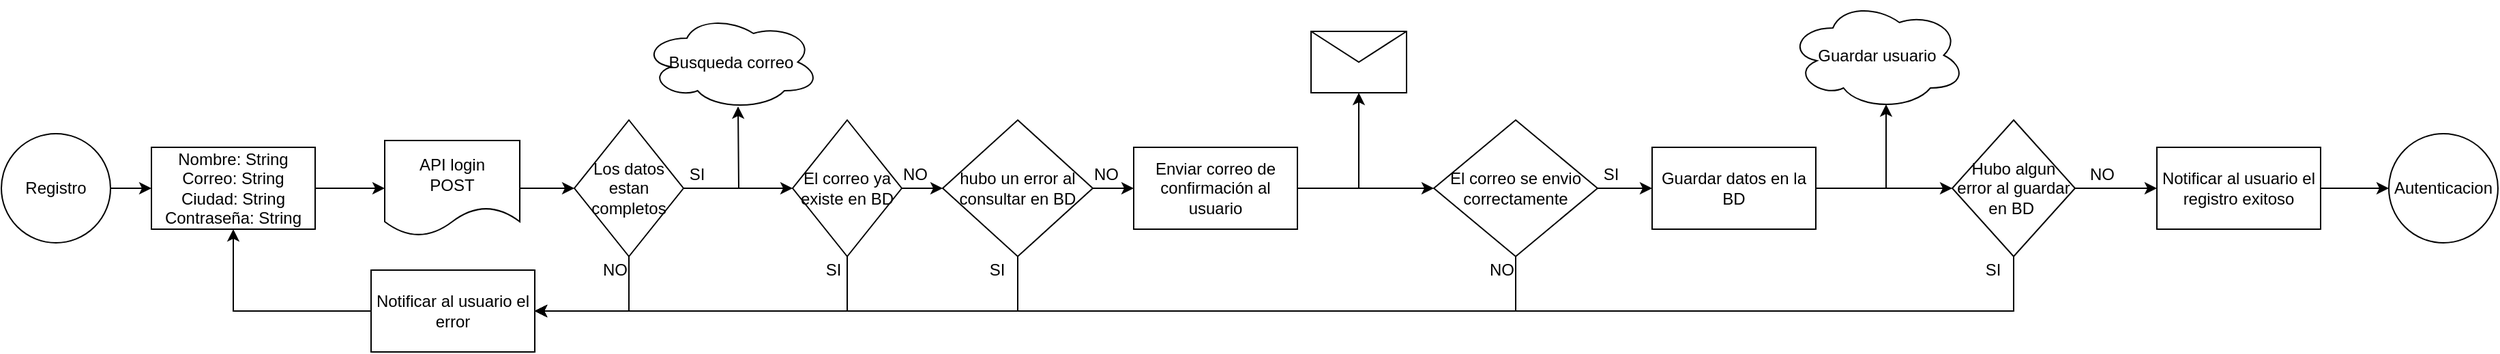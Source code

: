 <mxfile version="13.6.6" type="device"><diagram id="S7D6Jp1KNWC268z32BDx" name="Page-1"><mxGraphModel dx="866" dy="442" grid="1" gridSize="10" guides="1" tooltips="1" connect="1" arrows="1" fold="1" page="1" pageScale="1" pageWidth="827" pageHeight="1169" math="0" shadow="0"><root><mxCell id="0"/><mxCell id="1" parent="0"/><mxCell id="V9rB9FtFq39Cv7IholRS-50" style="edgeStyle=orthogonalEdgeStyle;rounded=0;orthogonalLoop=1;jettySize=auto;html=1;exitX=1;exitY=0.5;exitDx=0;exitDy=0;entryX=0;entryY=0.5;entryDx=0;entryDy=0;" parent="1" source="V9rB9FtFq39Cv7IholRS-6" target="V9rB9FtFq39Cv7IholRS-7" edge="1"><mxGeometry relative="1" as="geometry"/></mxCell><mxCell id="V9rB9FtFq39Cv7IholRS-6" value="Registro" style="ellipse;whiteSpace=wrap;html=1;aspect=fixed;" parent="1" vertex="1"><mxGeometry x="40" y="110" width="80" height="80" as="geometry"/></mxCell><mxCell id="V9rB9FtFq39Cv7IholRS-10" value="" style="edgeStyle=orthogonalEdgeStyle;rounded=0;orthogonalLoop=1;jettySize=auto;html=1;" parent="1" source="V9rB9FtFq39Cv7IholRS-7" target="V9rB9FtFq39Cv7IholRS-9" edge="1"><mxGeometry relative="1" as="geometry"/></mxCell><mxCell id="V9rB9FtFq39Cv7IholRS-7" value="Nombre: String&lt;br&gt;Correo: String&lt;br&gt;Ciudad: String&lt;br&gt;Contraseña: String" style="rounded=0;whiteSpace=wrap;html=1;" parent="1" vertex="1"><mxGeometry x="150" y="120" width="120" height="60" as="geometry"/></mxCell><mxCell id="V9rB9FtFq39Cv7IholRS-13" value="" style="edgeStyle=orthogonalEdgeStyle;rounded=0;orthogonalLoop=1;jettySize=auto;html=1;" parent="1" source="V9rB9FtFq39Cv7IholRS-9" target="V9rB9FtFq39Cv7IholRS-12" edge="1"><mxGeometry relative="1" as="geometry"/></mxCell><mxCell id="V9rB9FtFq39Cv7IholRS-9" value="API login&lt;br&gt;POST" style="shape=document;whiteSpace=wrap;html=1;boundedLbl=1;" parent="1" vertex="1"><mxGeometry x="321" y="115" width="99" height="70" as="geometry"/></mxCell><mxCell id="V9rB9FtFq39Cv7IholRS-14" style="edgeStyle=orthogonalEdgeStyle;rounded=0;orthogonalLoop=1;jettySize=auto;html=1;exitX=0.5;exitY=1;exitDx=0;exitDy=0;entryX=1;entryY=0.5;entryDx=0;entryDy=0;" parent="1" source="V9rB9FtFq39Cv7IholRS-12" target="rVhATGtxJTVivi9uhS7u-1" edge="1"><mxGeometry relative="1" as="geometry"><Array as="points"><mxPoint x="500" y="240"/></Array></mxGeometry></mxCell><mxCell id="V9rB9FtFq39Cv7IholRS-16" value="" style="edgeStyle=orthogonalEdgeStyle;rounded=0;orthogonalLoop=1;jettySize=auto;html=1;" parent="1" source="V9rB9FtFq39Cv7IholRS-12" target="V9rB9FtFq39Cv7IholRS-15" edge="1"><mxGeometry relative="1" as="geometry"/></mxCell><mxCell id="V9rB9FtFq39Cv7IholRS-45" style="edgeStyle=orthogonalEdgeStyle;rounded=0;orthogonalLoop=1;jettySize=auto;html=1;exitX=1;exitY=0.5;exitDx=0;exitDy=0;" parent="1" source="V9rB9FtFq39Cv7IholRS-12" edge="1"><mxGeometry relative="1" as="geometry"><mxPoint x="580" y="90" as="targetPoint"/></mxGeometry></mxCell><mxCell id="V9rB9FtFq39Cv7IholRS-12" value="Los datos estan completos" style="rhombus;whiteSpace=wrap;html=1;" parent="1" vertex="1"><mxGeometry x="460" y="100" width="80" height="100" as="geometry"/></mxCell><mxCell id="V9rB9FtFq39Cv7IholRS-17" style="edgeStyle=orthogonalEdgeStyle;rounded=0;orthogonalLoop=1;jettySize=auto;html=1;exitX=0.5;exitY=1;exitDx=0;exitDy=0;entryX=1;entryY=0.5;entryDx=0;entryDy=0;" parent="1" source="V9rB9FtFq39Cv7IholRS-15" target="rVhATGtxJTVivi9uhS7u-1" edge="1"><mxGeometry relative="1" as="geometry"><Array as="points"><mxPoint x="660" y="240"/></Array></mxGeometry></mxCell><mxCell id="V9rB9FtFq39Cv7IholRS-19" value="" style="edgeStyle=orthogonalEdgeStyle;rounded=0;orthogonalLoop=1;jettySize=auto;html=1;" parent="1" source="V9rB9FtFq39Cv7IholRS-15" target="V9rB9FtFq39Cv7IholRS-18" edge="1"><mxGeometry relative="1" as="geometry"/></mxCell><mxCell id="V9rB9FtFq39Cv7IholRS-15" value="El correo ya existe en BD" style="rhombus;whiteSpace=wrap;html=1;" parent="1" vertex="1"><mxGeometry x="620" y="100" width="80" height="100" as="geometry"/></mxCell><mxCell id="V9rB9FtFq39Cv7IholRS-20" style="edgeStyle=orthogonalEdgeStyle;rounded=0;orthogonalLoop=1;jettySize=auto;html=1;exitX=0.5;exitY=1;exitDx=0;exitDy=0;entryX=1;entryY=0.5;entryDx=0;entryDy=0;" parent="1" source="V9rB9FtFq39Cv7IholRS-18" target="rVhATGtxJTVivi9uhS7u-1" edge="1"><mxGeometry relative="1" as="geometry"><Array as="points"><mxPoint x="785" y="240"/></Array></mxGeometry></mxCell><mxCell id="V9rB9FtFq39Cv7IholRS-27" value="" style="edgeStyle=orthogonalEdgeStyle;rounded=0;orthogonalLoop=1;jettySize=auto;html=1;" parent="1" source="V9rB9FtFq39Cv7IholRS-18" edge="1"><mxGeometry relative="1" as="geometry"><mxPoint x="870" y="150" as="targetPoint"/></mxGeometry></mxCell><mxCell id="V9rB9FtFq39Cv7IholRS-18" value="hubo un error al consultar en BD" style="rhombus;whiteSpace=wrap;html=1;" parent="1" vertex="1"><mxGeometry x="730" y="100" width="110" height="100" as="geometry"/></mxCell><mxCell id="V9rB9FtFq39Cv7IholRS-21" value="SI" style="text;html=1;strokeColor=none;fillColor=none;align=center;verticalAlign=middle;whiteSpace=wrap;rounded=0;" parent="1" vertex="1"><mxGeometry x="530" y="130" width="40" height="20" as="geometry"/></mxCell><mxCell id="V9rB9FtFq39Cv7IholRS-22" value="SI" style="text;html=1;strokeColor=none;fillColor=none;align=center;verticalAlign=middle;whiteSpace=wrap;rounded=0;" parent="1" vertex="1"><mxGeometry x="630" y="200" width="40" height="20" as="geometry"/></mxCell><mxCell id="V9rB9FtFq39Cv7IholRS-24" value="NO" style="text;html=1;strokeColor=none;fillColor=none;align=center;verticalAlign=middle;whiteSpace=wrap;rounded=0;" parent="1" vertex="1"><mxGeometry x="470" y="200" width="40" height="20" as="geometry"/></mxCell><mxCell id="V9rB9FtFq39Cv7IholRS-25" value="NO" style="text;html=1;strokeColor=none;fillColor=none;align=center;verticalAlign=middle;whiteSpace=wrap;rounded=0;" parent="1" vertex="1"><mxGeometry x="690" y="130" width="40" height="20" as="geometry"/></mxCell><mxCell id="V9rB9FtFq39Cv7IholRS-28" value="SI" style="text;html=1;strokeColor=none;fillColor=none;align=center;verticalAlign=middle;whiteSpace=wrap;rounded=0;" parent="1" vertex="1"><mxGeometry x="750" y="200" width="40" height="20" as="geometry"/></mxCell><mxCell id="V9rB9FtFq39Cv7IholRS-29" value="NO" style="text;html=1;strokeColor=none;fillColor=none;align=center;verticalAlign=middle;whiteSpace=wrap;rounded=0;" parent="1" vertex="1"><mxGeometry x="830" y="130" width="40" height="20" as="geometry"/></mxCell><mxCell id="V9rB9FtFq39Cv7IholRS-32" value="" style="edgeStyle=orthogonalEdgeStyle;rounded=0;orthogonalLoop=1;jettySize=auto;html=1;" parent="1" source="V9rB9FtFq39Cv7IholRS-30" target="V9rB9FtFq39Cv7IholRS-31" edge="1"><mxGeometry relative="1" as="geometry"/></mxCell><mxCell id="V9rB9FtFq39Cv7IholRS-52" style="edgeStyle=orthogonalEdgeStyle;rounded=0;orthogonalLoop=1;jettySize=auto;html=1;exitX=1;exitY=0.5;exitDx=0;exitDy=0;entryX=0.5;entryY=1;entryDx=0;entryDy=0;" parent="1" source="V9rB9FtFq39Cv7IholRS-30" target="V9rB9FtFq39Cv7IholRS-49" edge="1"><mxGeometry relative="1" as="geometry"/></mxCell><mxCell id="V9rB9FtFq39Cv7IholRS-30" value="Enviar correo de confirmación al usuario" style="rounded=0;whiteSpace=wrap;html=1;" parent="1" vertex="1"><mxGeometry x="870" y="120" width="120" height="60" as="geometry"/></mxCell><mxCell id="V9rB9FtFq39Cv7IholRS-33" style="edgeStyle=orthogonalEdgeStyle;rounded=0;orthogonalLoop=1;jettySize=auto;html=1;exitX=0.5;exitY=1;exitDx=0;exitDy=0;entryX=1;entryY=0.5;entryDx=0;entryDy=0;" parent="1" source="V9rB9FtFq39Cv7IholRS-31" target="rVhATGtxJTVivi9uhS7u-1" edge="1"><mxGeometry relative="1" as="geometry"><Array as="points"><mxPoint x="1150" y="240"/></Array></mxGeometry></mxCell><mxCell id="V9rB9FtFq39Cv7IholRS-35" value="" style="edgeStyle=orthogonalEdgeStyle;rounded=0;orthogonalLoop=1;jettySize=auto;html=1;" parent="1" source="V9rB9FtFq39Cv7IholRS-31" target="V9rB9FtFq39Cv7IholRS-34" edge="1"><mxGeometry relative="1" as="geometry"/></mxCell><mxCell id="V9rB9FtFq39Cv7IholRS-31" value="El correo se envio correctamente" style="rhombus;whiteSpace=wrap;html=1;" parent="1" vertex="1"><mxGeometry x="1090" y="100" width="120" height="100" as="geometry"/></mxCell><mxCell id="V9rB9FtFq39Cv7IholRS-38" value="" style="edgeStyle=orthogonalEdgeStyle;rounded=0;orthogonalLoop=1;jettySize=auto;html=1;" parent="1" source="V9rB9FtFq39Cv7IholRS-34" target="V9rB9FtFq39Cv7IholRS-36" edge="1"><mxGeometry relative="1" as="geometry"/></mxCell><mxCell id="PFm1MwBTnkzmOs625C88-3" style="edgeStyle=orthogonalEdgeStyle;rounded=0;orthogonalLoop=1;jettySize=auto;html=1;exitX=1;exitY=0.5;exitDx=0;exitDy=0;entryX=0.55;entryY=0.95;entryDx=0;entryDy=0;entryPerimeter=0;" edge="1" parent="1" source="V9rB9FtFq39Cv7IholRS-34" target="V9rB9FtFq39Cv7IholRS-39"><mxGeometry relative="1" as="geometry"/></mxCell><mxCell id="V9rB9FtFq39Cv7IholRS-34" value="Guardar datos en la BD" style="rounded=0;whiteSpace=wrap;html=1;" parent="1" vertex="1"><mxGeometry x="1250" y="120" width="120" height="60" as="geometry"/></mxCell><mxCell id="V9rB9FtFq39Cv7IholRS-37" style="edgeStyle=orthogonalEdgeStyle;rounded=0;orthogonalLoop=1;jettySize=auto;html=1;exitX=0.5;exitY=1;exitDx=0;exitDy=0;entryX=1;entryY=0.5;entryDx=0;entryDy=0;" parent="1" source="V9rB9FtFq39Cv7IholRS-36" target="rVhATGtxJTVivi9uhS7u-1" edge="1"><mxGeometry relative="1" as="geometry"><Array as="points"><mxPoint x="1515" y="240"/></Array></mxGeometry></mxCell><mxCell id="PFm1MwBTnkzmOs625C88-4" style="edgeStyle=orthogonalEdgeStyle;rounded=0;orthogonalLoop=1;jettySize=auto;html=1;exitX=1;exitY=0.5;exitDx=0;exitDy=0;entryX=0;entryY=0.5;entryDx=0;entryDy=0;" edge="1" parent="1" source="V9rB9FtFq39Cv7IholRS-36" target="rVhATGtxJTVivi9uhS7u-4"><mxGeometry relative="1" as="geometry"/></mxCell><mxCell id="V9rB9FtFq39Cv7IholRS-36" value="Hubo algun error al guardar en BD&amp;nbsp;" style="rhombus;whiteSpace=wrap;html=1;" parent="1" vertex="1"><mxGeometry x="1470" y="100" width="90" height="100" as="geometry"/></mxCell><mxCell id="V9rB9FtFq39Cv7IholRS-39" value="Guardar usuario" style="ellipse;shape=cloud;whiteSpace=wrap;html=1;" parent="1" vertex="1"><mxGeometry x="1350" y="12.5" width="130" height="80" as="geometry"/></mxCell><mxCell id="V9rB9FtFq39Cv7IholRS-49" value="" style="shape=message;whiteSpace=wrap;html=1;outlineConnect=0;" parent="1" vertex="1"><mxGeometry x="1000" y="35" width="70" height="45" as="geometry"/></mxCell><mxCell id="V9rB9FtFq39Cv7IholRS-51" value="Busqueda correo" style="ellipse;shape=cloud;whiteSpace=wrap;html=1;" parent="1" vertex="1"><mxGeometry x="510" y="22.5" width="130" height="70" as="geometry"/></mxCell><mxCell id="V9rB9FtFq39Cv7IholRS-53" value="NO" style="text;html=1;strokeColor=none;fillColor=none;align=center;verticalAlign=middle;whiteSpace=wrap;rounded=0;" parent="1" vertex="1"><mxGeometry x="1120" y="200" width="40" height="20" as="geometry"/></mxCell><mxCell id="V9rB9FtFq39Cv7IholRS-54" value="NO" style="text;html=1;strokeColor=none;fillColor=none;align=center;verticalAlign=middle;whiteSpace=wrap;rounded=0;" parent="1" vertex="1"><mxGeometry x="1560" y="130" width="40" height="20" as="geometry"/></mxCell><mxCell id="V9rB9FtFq39Cv7IholRS-55" value="SI" style="text;html=1;strokeColor=none;fillColor=none;align=center;verticalAlign=middle;whiteSpace=wrap;rounded=0;" parent="1" vertex="1"><mxGeometry x="1200" y="130" width="40" height="20" as="geometry"/></mxCell><mxCell id="V9rB9FtFq39Cv7IholRS-56" value="SI" style="text;html=1;strokeColor=none;fillColor=none;align=center;verticalAlign=middle;whiteSpace=wrap;rounded=0;" parent="1" vertex="1"><mxGeometry x="1480" y="200" width="40" height="20" as="geometry"/></mxCell><mxCell id="rVhATGtxJTVivi9uhS7u-2" style="edgeStyle=orthogonalEdgeStyle;rounded=0;orthogonalLoop=1;jettySize=auto;html=1;exitX=0;exitY=0.5;exitDx=0;exitDy=0;entryX=0.5;entryY=1;entryDx=0;entryDy=0;" parent="1" source="rVhATGtxJTVivi9uhS7u-1" target="V9rB9FtFq39Cv7IholRS-7" edge="1"><mxGeometry relative="1" as="geometry"/></mxCell><mxCell id="rVhATGtxJTVivi9uhS7u-1" value="Notificar al usuario el error" style="rounded=0;whiteSpace=wrap;html=1;" parent="1" vertex="1"><mxGeometry x="311" y="210" width="120" height="60" as="geometry"/></mxCell><mxCell id="PFm1MwBTnkzmOs625C88-6" value="" style="edgeStyle=orthogonalEdgeStyle;rounded=0;orthogonalLoop=1;jettySize=auto;html=1;" edge="1" parent="1" source="rVhATGtxJTVivi9uhS7u-4" target="PFm1MwBTnkzmOs625C88-5"><mxGeometry relative="1" as="geometry"/></mxCell><mxCell id="rVhATGtxJTVivi9uhS7u-4" value="Notificar al usuario el registro exitoso" style="rounded=0;whiteSpace=wrap;html=1;" parent="1" vertex="1"><mxGeometry x="1620" y="120" width="120" height="60" as="geometry"/></mxCell><mxCell id="PFm1MwBTnkzmOs625C88-5" value="Autenticacion" style="ellipse;whiteSpace=wrap;html=1;aspect=fixed;" vertex="1" parent="1"><mxGeometry x="1790" y="110" width="80" height="80" as="geometry"/></mxCell></root></mxGraphModel></diagram></mxfile>